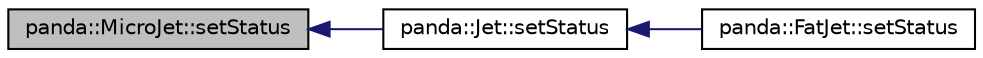 digraph "panda::MicroJet::setStatus"
{
 // INTERACTIVE_SVG=YES
  edge [fontname="Helvetica",fontsize="10",labelfontname="Helvetica",labelfontsize="10"];
  node [fontname="Helvetica",fontsize="10",shape=record];
  rankdir="LR";
  Node1 [label="panda::MicroJet::setStatus",height=0.2,width=0.4,color="black", fillcolor="grey75", style="filled" fontcolor="black"];
  Node1 -> Node2 [dir="back",color="midnightblue",fontsize="10",style="solid"];
  Node2 [label="panda::Jet::setStatus",height=0.2,width=0.4,color="black", fillcolor="white", style="filled",URL="$classpanda_1_1Jet.html#afa2e8a9a09a34cddb5ce810c8b5a964a",tooltip="Set status of branches with names that correspond to the variables of this object. "];
  Node2 -> Node3 [dir="back",color="midnightblue",fontsize="10",style="solid"];
  Node3 [label="panda::FatJet::setStatus",height=0.2,width=0.4,color="black", fillcolor="white", style="filled",URL="$classpanda_1_1FatJet.html#a0b0f30a26fe1e58a47217baf71978e90",tooltip="Set status of branches with names that correspond to the variables of this object. "];
}
